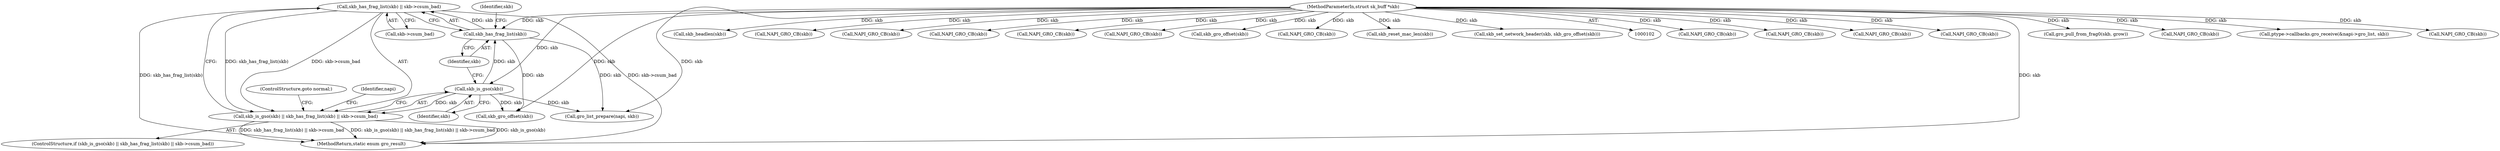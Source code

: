 digraph "0_linux_fac8e0f579695a3ecbc4d3cac369139d7f819971@pointer" {
"1000139" [label="(Call,skb_has_frag_list(skb) || skb->csum_bad)"];
"1000140" [label="(Call,skb_has_frag_list(skb))"];
"1000137" [label="(Call,skb_is_gso(skb))"];
"1000104" [label="(MethodParameterIn,struct sk_buff *skb)"];
"1000136" [label="(Call,skb_is_gso(skb) || skb_has_frag_list(skb) || skb->csum_bad)"];
"1000209" [label="(Call,NAPI_GRO_CB(skb))"];
"1000173" [label="(Call,NAPI_GRO_CB(skb))"];
"1000143" [label="(Identifier,skb)"];
"1000255" [label="(Call,NAPI_GRO_CB(skb))"];
"1000241" [label="(Call,NAPI_GRO_CB(skb))"];
"1000137" [label="(Call,skb_is_gso(skb))"];
"1000141" [label="(Identifier,skb)"];
"1000435" [label="(MethodReturn,static enum gro_result)"];
"1000416" [label="(Call,skb_gro_offset(skb))"];
"1000424" [label="(Call,gro_pull_from_frag0(skb, grow))"];
"1000191" [label="(Call,NAPI_GRO_CB(skb))"];
"1000140" [label="(Call,skb_has_frag_list(skb))"];
"1000142" [label="(Call,skb->csum_bad)"];
"1000261" [label="(Call,ptype->callbacks.gro_receive(&napi->gro_list, skb))"];
"1000145" [label="(ControlStructure,goto normal;)"];
"1000217" [label="(Call,NAPI_GRO_CB(skb))"];
"1000418" [label="(Call,skb_headlen(skb))"];
"1000138" [label="(Identifier,skb)"];
"1000197" [label="(Call,NAPI_GRO_CB(skb))"];
"1000249" [label="(Call,NAPI_GRO_CB(skb))"];
"1000135" [label="(ControlStructure,if (skb_is_gso(skb) || skb_has_frag_list(skb) || skb->csum_bad))"];
"1000146" [label="(Call,gro_list_prepare(napi, skb))"];
"1000231" [label="(Call,NAPI_GRO_CB(skb))"];
"1000139" [label="(Call,skb_has_frag_list(skb) || skb->csum_bad)"];
"1000223" [label="(Call,NAPI_GRO_CB(skb))"];
"1000147" [label="(Identifier,napi)"];
"1000179" [label="(Call,NAPI_GRO_CB(skb))"];
"1000167" [label="(Call,skb_gro_offset(skb))"];
"1000104" [label="(MethodParameterIn,struct sk_buff *skb)"];
"1000185" [label="(Call,NAPI_GRO_CB(skb))"];
"1000169" [label="(Call,skb_reset_mac_len(skb))"];
"1000165" [label="(Call,skb_set_network_header(skb, skb_gro_offset(skb)))"];
"1000136" [label="(Call,skb_is_gso(skb) || skb_has_frag_list(skb) || skb->csum_bad)"];
"1000139" -> "1000136"  [label="AST: "];
"1000139" -> "1000140"  [label="CFG: "];
"1000139" -> "1000142"  [label="CFG: "];
"1000140" -> "1000139"  [label="AST: "];
"1000142" -> "1000139"  [label="AST: "];
"1000136" -> "1000139"  [label="CFG: "];
"1000139" -> "1000435"  [label="DDG: skb->csum_bad"];
"1000139" -> "1000435"  [label="DDG: skb_has_frag_list(skb)"];
"1000139" -> "1000136"  [label="DDG: skb_has_frag_list(skb)"];
"1000139" -> "1000136"  [label="DDG: skb->csum_bad"];
"1000140" -> "1000139"  [label="DDG: skb"];
"1000140" -> "1000141"  [label="CFG: "];
"1000141" -> "1000140"  [label="AST: "];
"1000143" -> "1000140"  [label="CFG: "];
"1000137" -> "1000140"  [label="DDG: skb"];
"1000104" -> "1000140"  [label="DDG: skb"];
"1000140" -> "1000146"  [label="DDG: skb"];
"1000140" -> "1000416"  [label="DDG: skb"];
"1000137" -> "1000136"  [label="AST: "];
"1000137" -> "1000138"  [label="CFG: "];
"1000138" -> "1000137"  [label="AST: "];
"1000141" -> "1000137"  [label="CFG: "];
"1000136" -> "1000137"  [label="CFG: "];
"1000137" -> "1000136"  [label="DDG: skb"];
"1000104" -> "1000137"  [label="DDG: skb"];
"1000137" -> "1000146"  [label="DDG: skb"];
"1000137" -> "1000416"  [label="DDG: skb"];
"1000104" -> "1000102"  [label="AST: "];
"1000104" -> "1000435"  [label="DDG: skb"];
"1000104" -> "1000146"  [label="DDG: skb"];
"1000104" -> "1000165"  [label="DDG: skb"];
"1000104" -> "1000167"  [label="DDG: skb"];
"1000104" -> "1000169"  [label="DDG: skb"];
"1000104" -> "1000173"  [label="DDG: skb"];
"1000104" -> "1000179"  [label="DDG: skb"];
"1000104" -> "1000185"  [label="DDG: skb"];
"1000104" -> "1000191"  [label="DDG: skb"];
"1000104" -> "1000197"  [label="DDG: skb"];
"1000104" -> "1000209"  [label="DDG: skb"];
"1000104" -> "1000217"  [label="DDG: skb"];
"1000104" -> "1000223"  [label="DDG: skb"];
"1000104" -> "1000231"  [label="DDG: skb"];
"1000104" -> "1000241"  [label="DDG: skb"];
"1000104" -> "1000249"  [label="DDG: skb"];
"1000104" -> "1000255"  [label="DDG: skb"];
"1000104" -> "1000261"  [label="DDG: skb"];
"1000104" -> "1000416"  [label="DDG: skb"];
"1000104" -> "1000418"  [label="DDG: skb"];
"1000104" -> "1000424"  [label="DDG: skb"];
"1000136" -> "1000135"  [label="AST: "];
"1000145" -> "1000136"  [label="CFG: "];
"1000147" -> "1000136"  [label="CFG: "];
"1000136" -> "1000435"  [label="DDG: skb_has_frag_list(skb) || skb->csum_bad"];
"1000136" -> "1000435"  [label="DDG: skb_is_gso(skb) || skb_has_frag_list(skb) || skb->csum_bad"];
"1000136" -> "1000435"  [label="DDG: skb_is_gso(skb)"];
}
